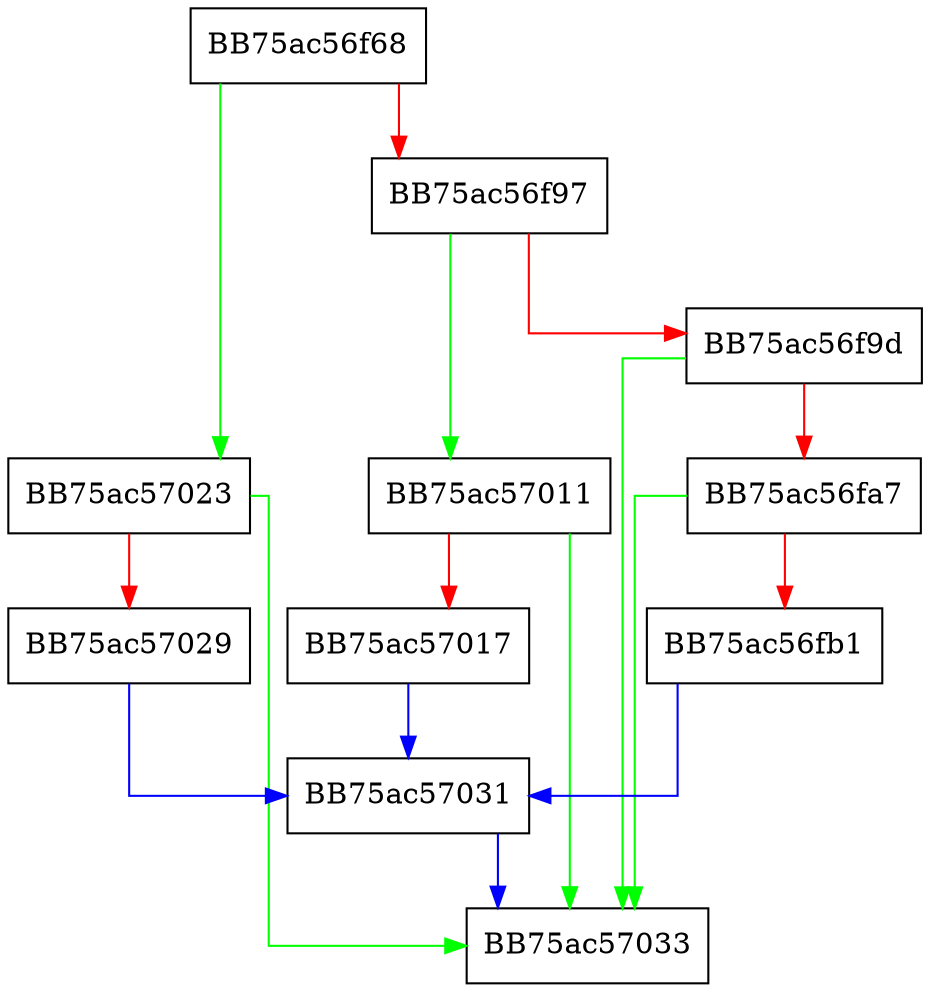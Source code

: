 digraph GetDigest {
  node [shape="box"];
  graph [splines=ortho];
  BB75ac56f68 -> BB75ac57023 [color="green"];
  BB75ac56f68 -> BB75ac56f97 [color="red"];
  BB75ac56f97 -> BB75ac57011 [color="green"];
  BB75ac56f97 -> BB75ac56f9d [color="red"];
  BB75ac56f9d -> BB75ac57033 [color="green"];
  BB75ac56f9d -> BB75ac56fa7 [color="red"];
  BB75ac56fa7 -> BB75ac57033 [color="green"];
  BB75ac56fa7 -> BB75ac56fb1 [color="red"];
  BB75ac56fb1 -> BB75ac57031 [color="blue"];
  BB75ac57011 -> BB75ac57033 [color="green"];
  BB75ac57011 -> BB75ac57017 [color="red"];
  BB75ac57017 -> BB75ac57031 [color="blue"];
  BB75ac57023 -> BB75ac57033 [color="green"];
  BB75ac57023 -> BB75ac57029 [color="red"];
  BB75ac57029 -> BB75ac57031 [color="blue"];
  BB75ac57031 -> BB75ac57033 [color="blue"];
}